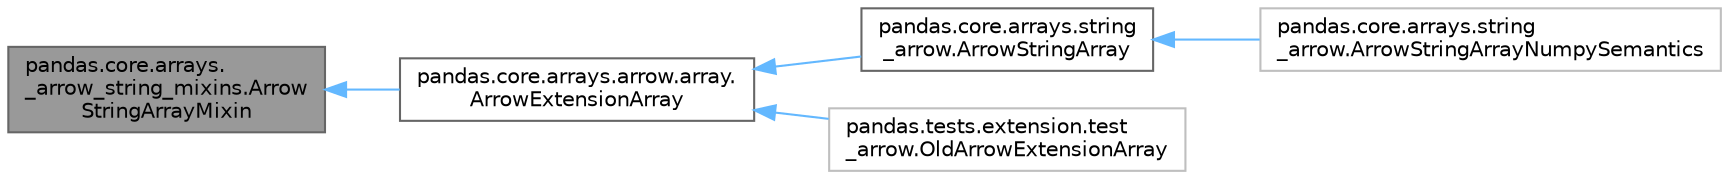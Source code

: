 digraph "pandas.core.arrays._arrow_string_mixins.ArrowStringArrayMixin"
{
 // LATEX_PDF_SIZE
  bgcolor="transparent";
  edge [fontname=Helvetica,fontsize=10,labelfontname=Helvetica,labelfontsize=10];
  node [fontname=Helvetica,fontsize=10,shape=box,height=0.2,width=0.4];
  rankdir="LR";
  Node1 [id="Node000001",label="pandas.core.arrays.\l_arrow_string_mixins.Arrow\lStringArrayMixin",height=0.2,width=0.4,color="gray40", fillcolor="grey60", style="filled", fontcolor="black",tooltip=" "];
  Node1 -> Node2 [id="edge5_Node000001_Node000002",dir="back",color="steelblue1",style="solid",tooltip=" "];
  Node2 [id="Node000002",label="pandas.core.arrays.arrow.array.\lArrowExtensionArray",height=0.2,width=0.4,color="gray40", fillcolor="white", style="filled",URL="$d3/da4/classpandas_1_1core_1_1arrays_1_1arrow_1_1array_1_1ArrowExtensionArray.html",tooltip=" "];
  Node2 -> Node3 [id="edge6_Node000002_Node000003",dir="back",color="steelblue1",style="solid",tooltip=" "];
  Node3 [id="Node000003",label="pandas.core.arrays.string\l_arrow.ArrowStringArray",height=0.2,width=0.4,color="gray40", fillcolor="white", style="filled",URL="$d9/d44/classpandas_1_1core_1_1arrays_1_1string__arrow_1_1ArrowStringArray.html",tooltip=" "];
  Node3 -> Node4 [id="edge7_Node000003_Node000004",dir="back",color="steelblue1",style="solid",tooltip=" "];
  Node4 [id="Node000004",label="pandas.core.arrays.string\l_arrow.ArrowStringArrayNumpySemantics",height=0.2,width=0.4,color="grey75", fillcolor="white", style="filled",URL="$dd/d36/classpandas_1_1core_1_1arrays_1_1string__arrow_1_1ArrowStringArrayNumpySemantics.html",tooltip=" "];
  Node2 -> Node5 [id="edge8_Node000002_Node000005",dir="back",color="steelblue1",style="solid",tooltip=" "];
  Node5 [id="Node000005",label="pandas.tests.extension.test\l_arrow.OldArrowExtensionArray",height=0.2,width=0.4,color="grey75", fillcolor="white", style="filled",URL="$da/d66/classpandas_1_1tests_1_1extension_1_1test__arrow_1_1OldArrowExtensionArray.html",tooltip=" "];
}
